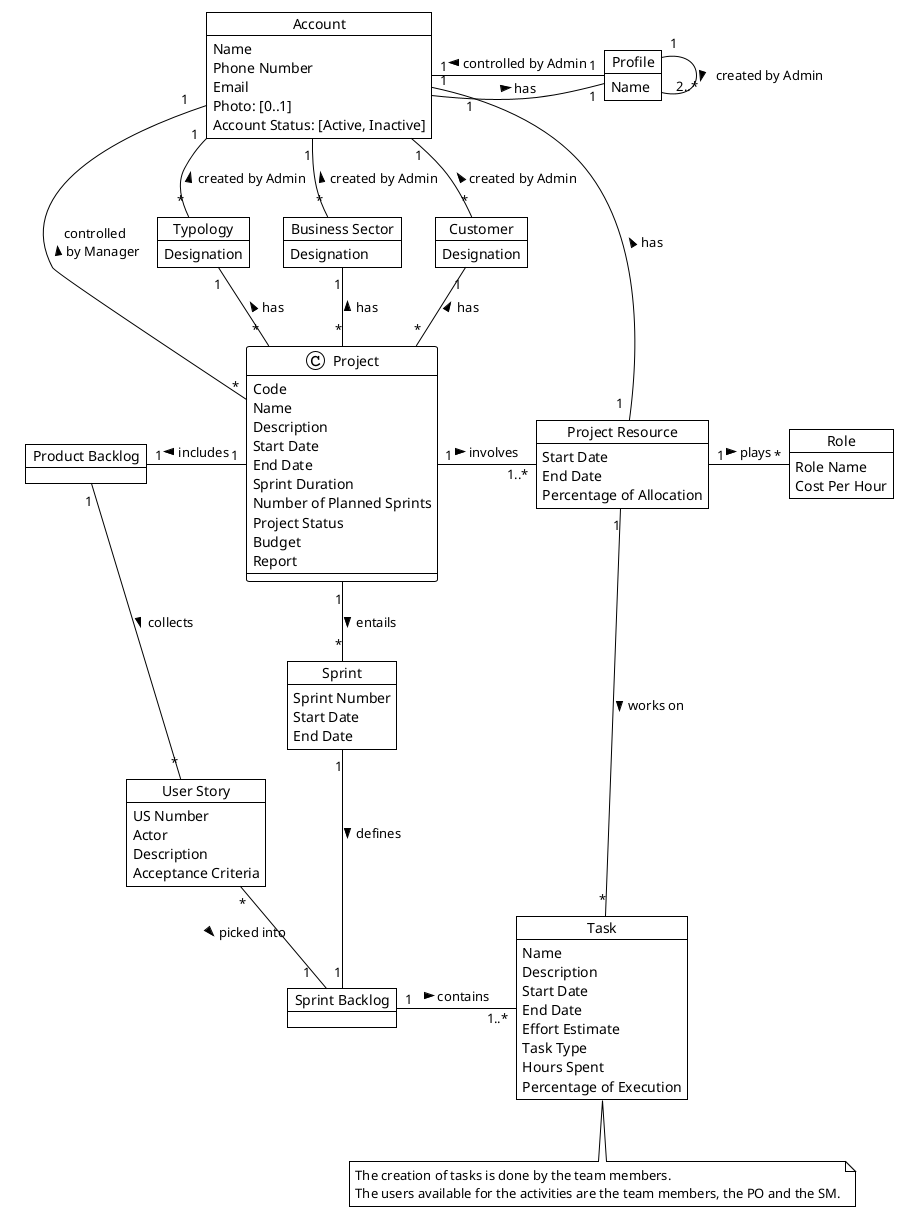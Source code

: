 @startuml
!theme plain

'skinparam linetype polyline

'--- part relevant to sprint 1

Object Account {
Name
Phone Number
Email
Photo: [0..1]
Account Status: [Active, Inactive]
}

Object Profile {
Name
}

Object "Project Resource" as PR {
Start Date
End Date
Percentage of Allocation
}

'together {
'Object Administrator
'Object Manager
'Object User
'}

'Account <|-- Administrator
'Account <|-- Manager
'Account <|-- User
Account "        1"-right- "    1" Profile : has >
Account "1"-- "1" Profile : controlled by Admin <
Account "1   " --- "*" Project : controlled \n by Manager <
Account "1" -right- " 1  " PR : has <
PR "1..*" -left- "1" Project : involves <
'Profile"1" -- "*"Account : controlled by \n administrator <
'Profile "1"-- "*"Project : created by Manager <
'Profile"1" -- "*"User : performed by User <

Object Typology {
Designation
}

Account "1" -down-"*" Typology : created by Admin <
Typology "1" -- "                                   *" Project : has <

Object "Business Sector" as BS {
Designation
}

Account "1" -down- "*" BS : created by Admin <
BS "1" -- "*" Project : has <

Object Customer {
Designation
}

Account "1" -down- "*" Customer : created by Admin <
Customer "1" -- "*" Project : has <

Object Project {
Code
Name
Description
Start Date
End Date
Sprint Duration
Number of Planned Sprints
Project Status
Budget
' Report could be its own conceptual class but we are not modelling with detail yet
Report
}

' following the Association Class Role pattern (Fig.11) from "Modeling Roles"
' Role attributes does not include Project Code because Larman says to avoid attributes that are like "foreign keys" (p.126)
Object Role {
Role Name
Cost Per Hour
}


' here "Controls" includes "creates,lists,changes profile, activates, inactivates"
' following Larman p.113 to be parsimonious about associations
'Administrator "1" -up- "*" Account : Controls >
'Manager "1" -down- "*" Project : Manages >
'User "1" -down- "*" Role: Performs >



'--- additional stuff, not much detail for sprint 1
' put enduml tag before this comment to shorten diagram
Object "Product Backlog" as PB

Object "User Story" as US {
US Number
Actor
Description
Acceptance Criteria
}

Object Sprint {
Sprint Number
Start Date
End Date
}

Object "Sprint Backlog" as SB

Object Task {
Name
Description
Start Date
End Date
Effort Estimate
Task Type
Hours Spent
Percentage of Execution
}


Profile "1" -down- "  2..*" Profile: created by Admin >
Project "1" -down- "*" Sprint: entails >
Project "1" -left- "1" PB: includes >
PB "1" -down- "*" US: collects >
Sprint "1" -down- "1" SB: defines >
US "*" -right- "                      1" SB: picked into >

PR "1" -right- "*" Role : plays >
SB "1" -right- "   1..*" Task: contains >
PR "1" -down- "*" Task: works on >
'note on link: The creation of tasks is done by the team members.\nThe users available for the activities are the team members, the PO and the SM.


note "The creation of tasks is done by the team members.\nThe users available for the activities are the team members, the PO and the SM." as N1
Task .down. N1

@enduml
